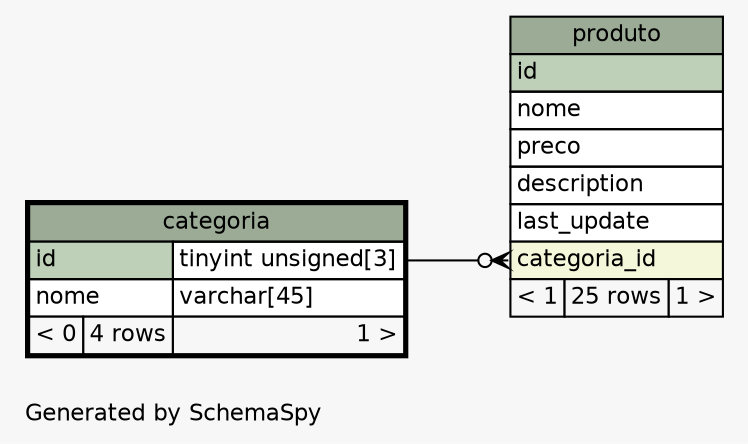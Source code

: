 // dot 2.38.0 on Linux 4.13.0-kali1-amd64
// SchemaSpy rev 590
digraph "oneDegreeRelationshipsDiagram" {
  graph [
    rankdir="RL"
    bgcolor="#f7f7f7"
    label="\nGenerated by SchemaSpy"
    labeljust="l"
    nodesep="0.18"
    ranksep="0.46"
    fontname="Helvetica"
    fontsize="11"
  ];
  node [
    fontname="Helvetica"
    fontsize="11"
    shape="plaintext"
  ];
  edge [
    arrowsize="0.8"
  ];
  "produto":"categoria_id":w -> "categoria":"id.type":e [arrowhead=none dir=back arrowtail=crowodot];
  "categoria" [
    label=<
    <TABLE BORDER="2" CELLBORDER="1" CELLSPACING="0" BGCOLOR="#ffffff">
      <TR><TD COLSPAN="3" BGCOLOR="#9bab96" ALIGN="CENTER">categoria</TD></TR>
      <TR><TD PORT="id" COLSPAN="2" BGCOLOR="#bed1b8" ALIGN="LEFT">id</TD><TD PORT="id.type" ALIGN="LEFT">tinyint unsigned[3]</TD></TR>
      <TR><TD PORT="nome" COLSPAN="2" ALIGN="LEFT">nome</TD><TD PORT="nome.type" ALIGN="LEFT">varchar[45]</TD></TR>
      <TR><TD ALIGN="LEFT" BGCOLOR="#f7f7f7">&lt; 0</TD><TD ALIGN="RIGHT" BGCOLOR="#f7f7f7">4 rows</TD><TD ALIGN="RIGHT" BGCOLOR="#f7f7f7">1 &gt;</TD></TR>
    </TABLE>>
    URL="categoria.html"
    tooltip="categoria"
  ];
  "produto" [
    label=<
    <TABLE BORDER="0" CELLBORDER="1" CELLSPACING="0" BGCOLOR="#ffffff">
      <TR><TD COLSPAN="3" BGCOLOR="#9bab96" ALIGN="CENTER">produto</TD></TR>
      <TR><TD PORT="id" COLSPAN="3" BGCOLOR="#bed1b8" ALIGN="LEFT">id</TD></TR>
      <TR><TD PORT="nome" COLSPAN="3" ALIGN="LEFT">nome</TD></TR>
      <TR><TD PORT="preco" COLSPAN="3" ALIGN="LEFT">preco</TD></TR>
      <TR><TD PORT="description" COLSPAN="3" ALIGN="LEFT">description</TD></TR>
      <TR><TD PORT="last_update" COLSPAN="3" ALIGN="LEFT">last_update</TD></TR>
      <TR><TD PORT="categoria_id" COLSPAN="3" BGCOLOR="#f4f7da" ALIGN="LEFT">categoria_id</TD></TR>
      <TR><TD ALIGN="LEFT" BGCOLOR="#f7f7f7">&lt; 1</TD><TD ALIGN="RIGHT" BGCOLOR="#f7f7f7">25 rows</TD><TD ALIGN="RIGHT" BGCOLOR="#f7f7f7">1 &gt;</TD></TR>
    </TABLE>>
    URL="produto.html"
    tooltip="produto"
  ];
}
